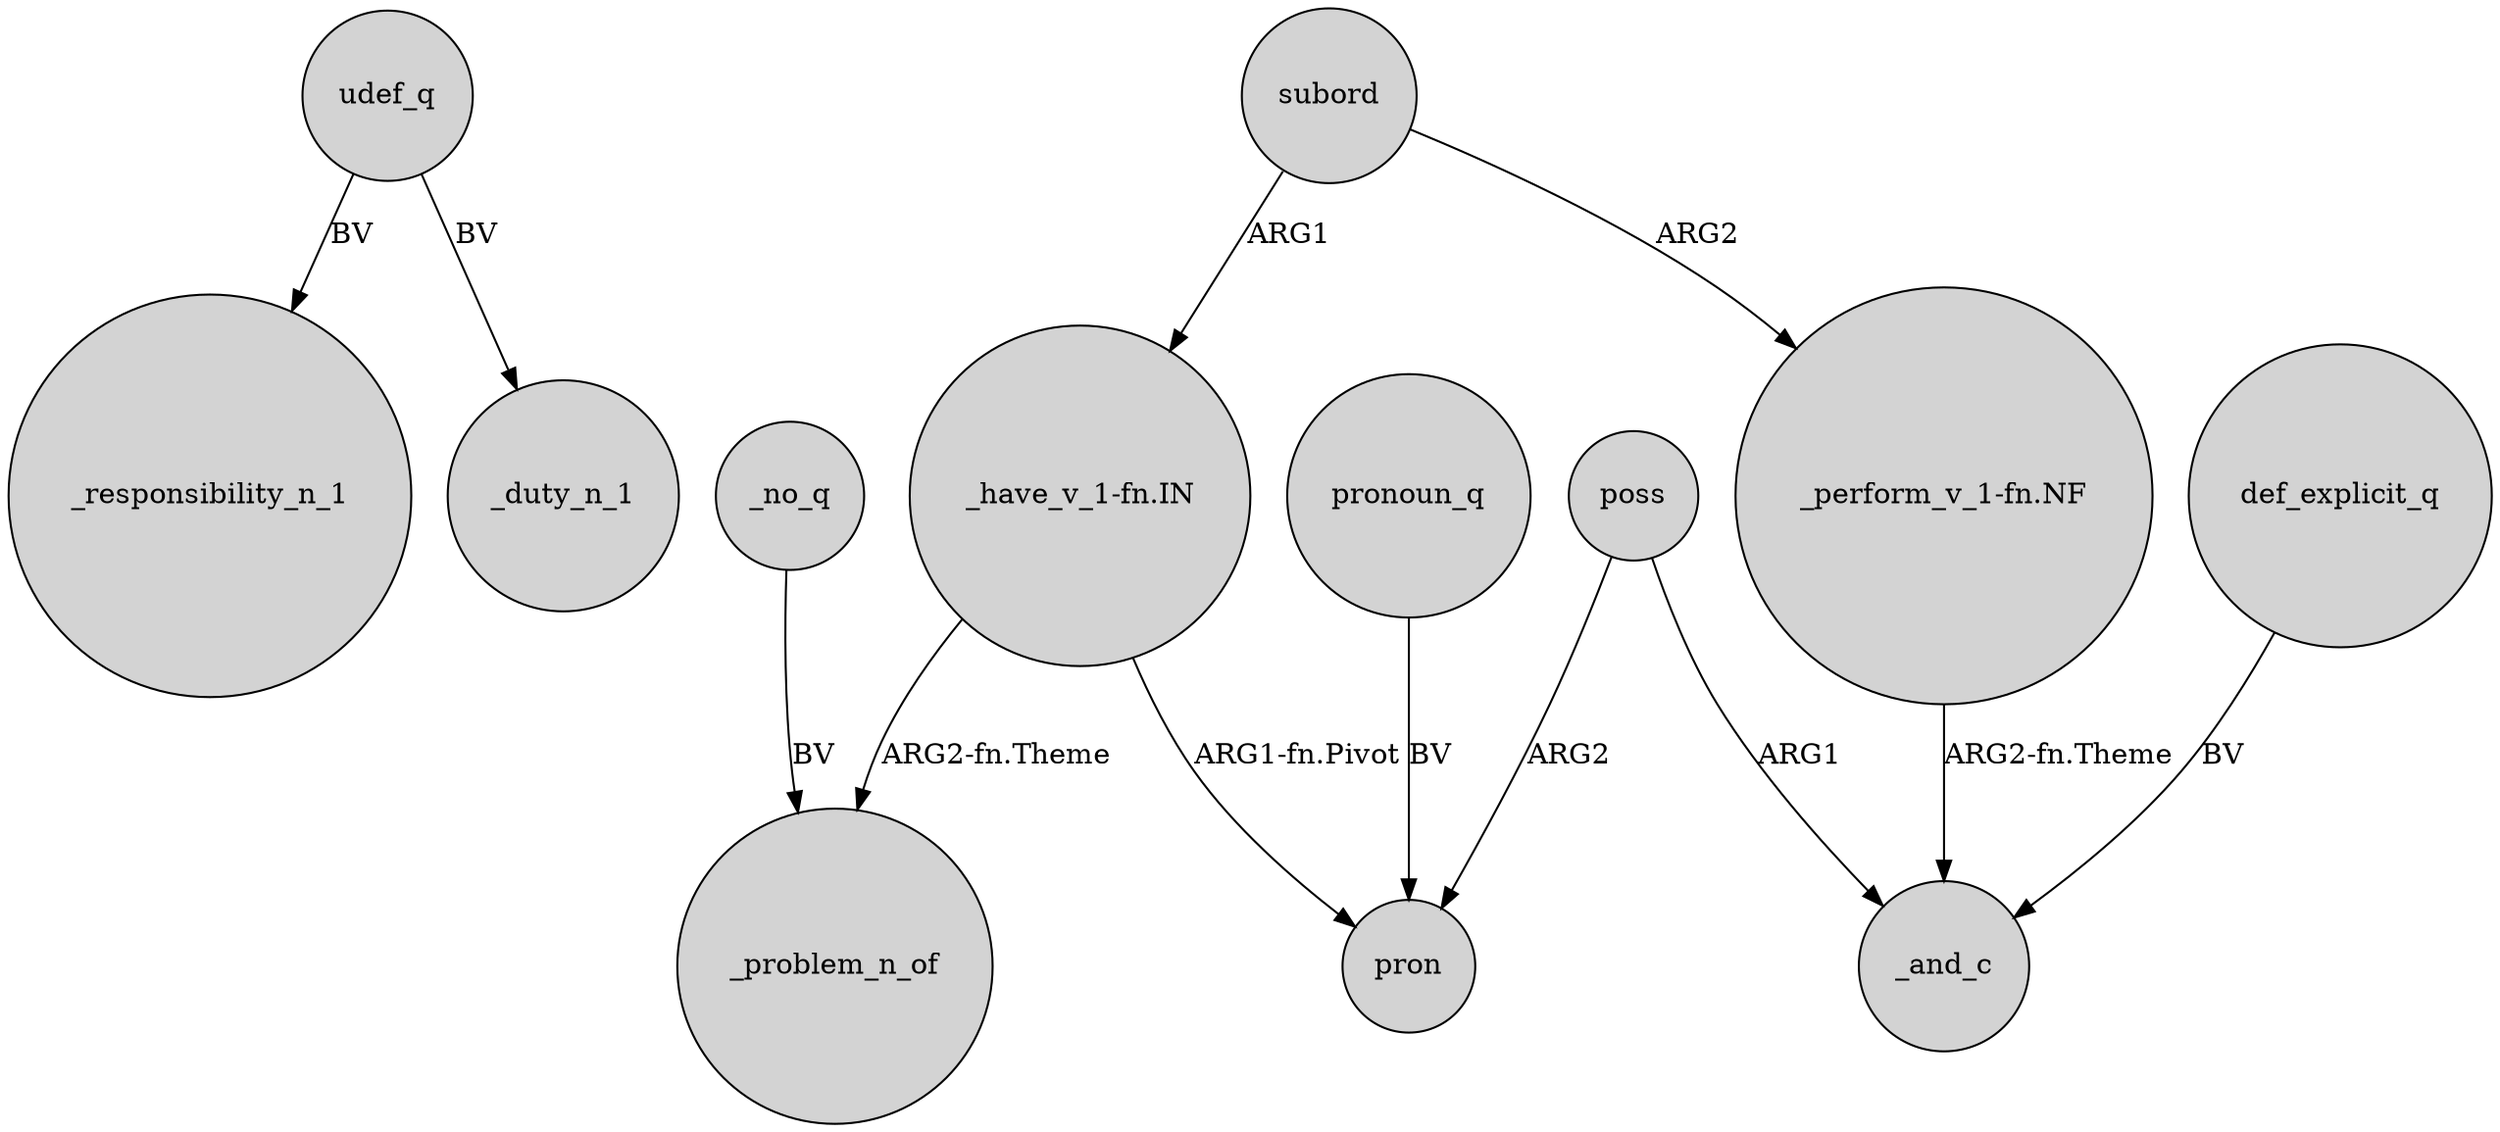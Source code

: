 digraph {
	node [shape=circle style=filled]
	udef_q -> _responsibility_n_1 [label=BV]
	_no_q -> _problem_n_of [label=BV]
	subord -> "_have_v_1-fn.IN" [label=ARG1]
	poss -> pron [label=ARG2]
	poss -> _and_c [label=ARG1]
	"_have_v_1-fn.IN" -> pron [label="ARG1-fn.Pivot"]
	def_explicit_q -> _and_c [label=BV]
	udef_q -> _duty_n_1 [label=BV]
	"_perform_v_1-fn.NF" -> _and_c [label="ARG2-fn.Theme"]
	subord -> "_perform_v_1-fn.NF" [label=ARG2]
	"_have_v_1-fn.IN" -> _problem_n_of [label="ARG2-fn.Theme"]
	pronoun_q -> pron [label=BV]
}

